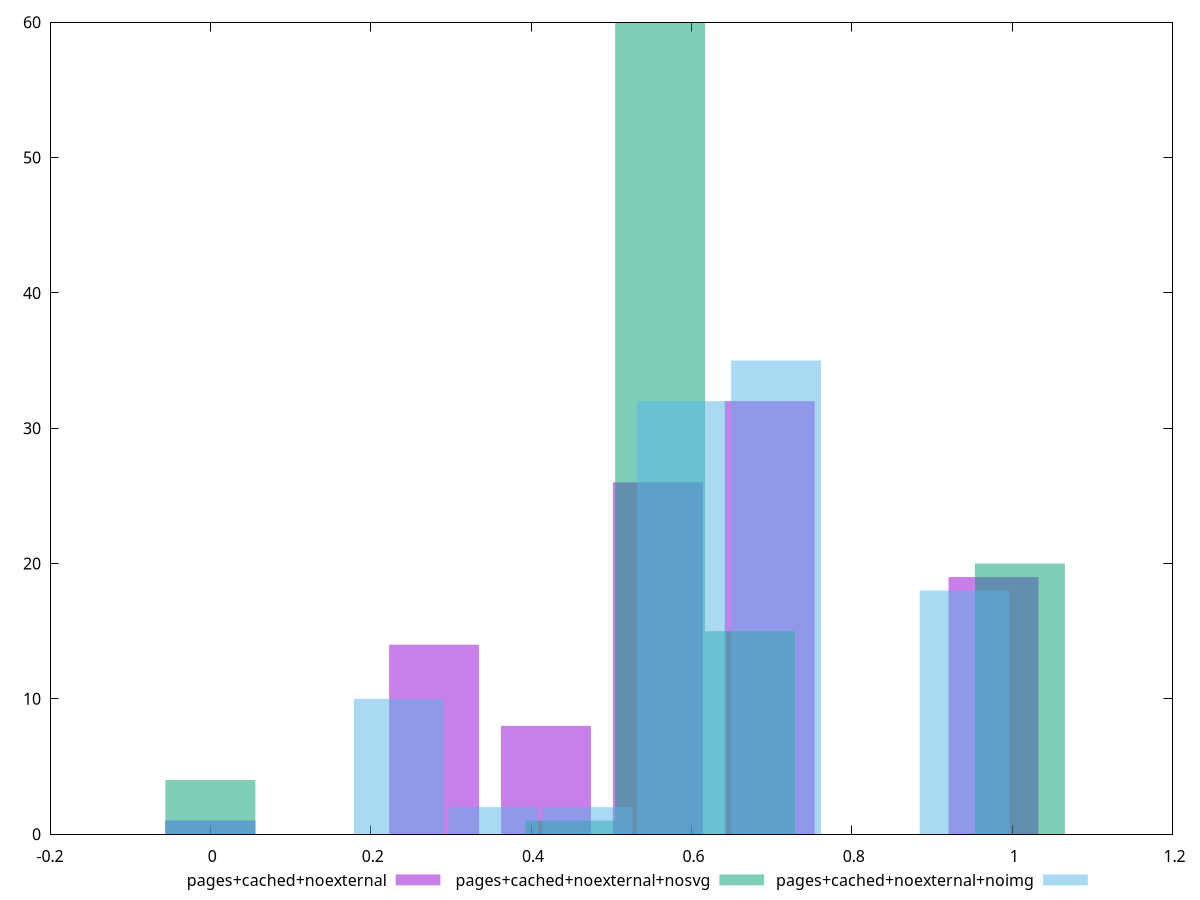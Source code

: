 $_pagesCachedNoexternal <<EOF
0.2790763793884207 14
0.6976909484710518 32
0.5581527587768415 26
0.9767673278594725 19
0.41861456908263106 8
0 1
EOF
$_pagesCachedNoexternalNosvg <<EOF
1.0097161146036302 20
0.5609533970020167 60
0 4
0.6731440764024201 15
0.4487627176016134 1
EOF
$_pagesCachedNoexternalNoimg <<EOF
0.587943796153521 32
0.7055325553842252 35
0.9407100738456337 18
0.3527662776921126 2
0.4703550369228168 2
0.2351775184614084 10
0 1
EOF
set key outside below
set terminal pngcairo
set output "report_00005_2020-11-02T22-26-11.212Z/cumulative-layout-shift/cumulative-layout-shift_pages+cached+noexternal_pages+cached+noexternal+nosvg_pages+cached+noexternal+noimg+hist.png"
set boxwidth 0.11219067940040335
set style fill transparent solid 0.5 noborder
set yrange [0:60]
plot $_pagesCachedNoexternal title "pages+cached+noexternal" with boxes ,$_pagesCachedNoexternalNosvg title "pages+cached+noexternal+nosvg" with boxes ,$_pagesCachedNoexternalNoimg title "pages+cached+noexternal+noimg" with boxes ,
